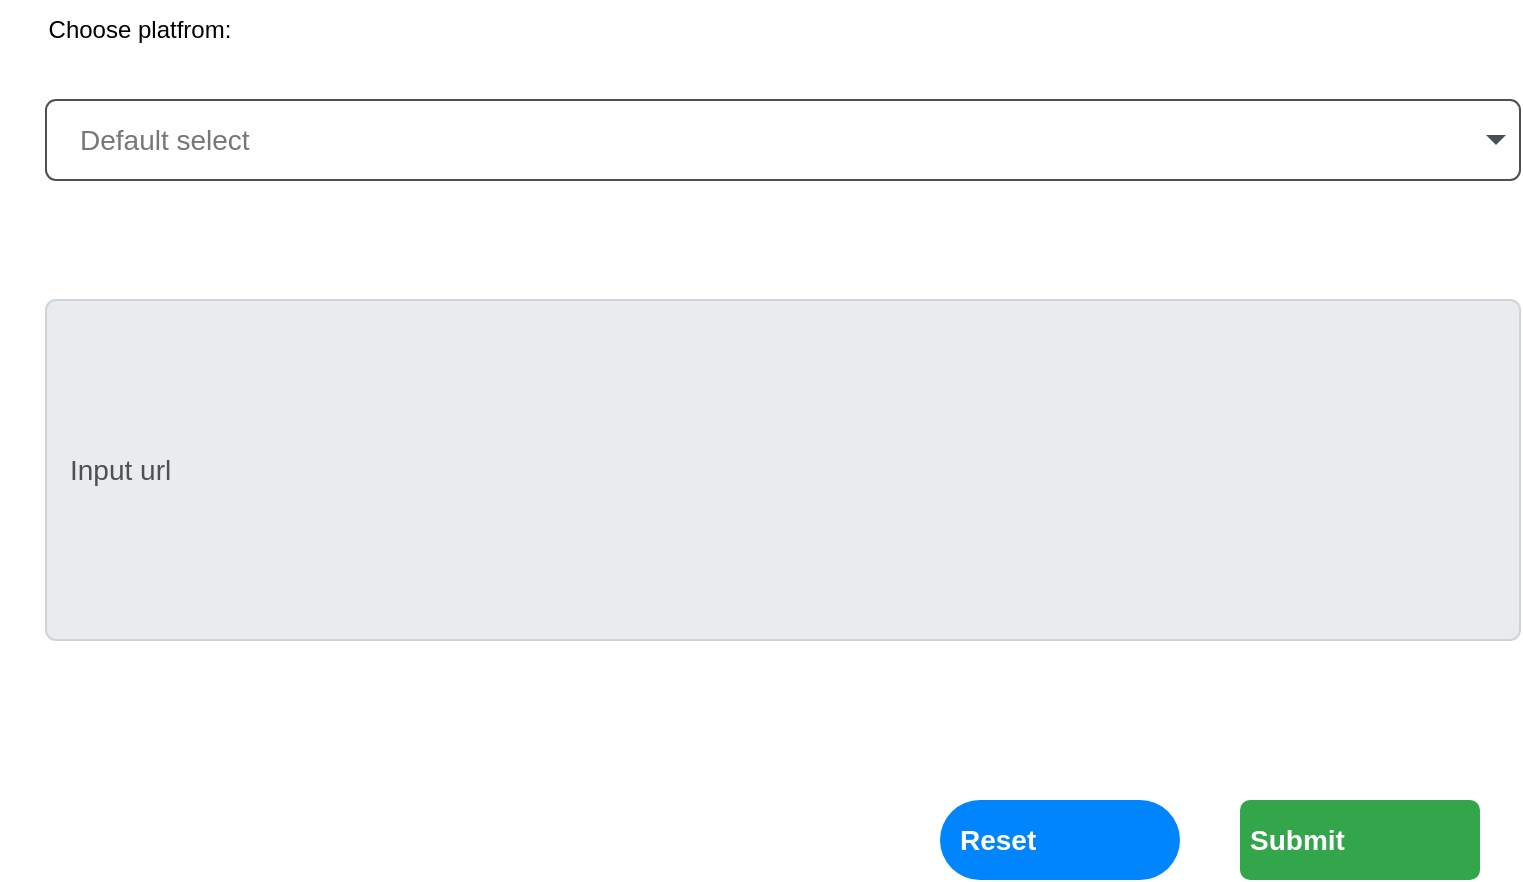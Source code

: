 <mxfile>
    <diagram id="oHeCHyOYNfK3uLgxyUOM" name="Page-1">
        <mxGraphModel dx="1147" dy="635" grid="1" gridSize="10" guides="1" tooltips="1" connect="1" arrows="1" fold="1" page="1" pageScale="1" pageWidth="827" pageHeight="1169" math="0" shadow="0">
            <root>
                <mxCell id="0"/>
                <mxCell id="1" parent="0"/>
                <mxCell id="2" value="Default select" style="html=1;shadow=0;dashed=0;shape=mxgraph.bootstrap.rrect;rSize=5;strokeColor=#505050;strokeWidth=1;fillColor=#ffffff;fontColor=#777777;whiteSpace=wrap;align=left;verticalAlign=middle;fontStyle=0;fontSize=14;spacingRight=0;spacing=17;" vertex="1" parent="1">
                    <mxGeometry x="43" y="100" width="737" height="40" as="geometry"/>
                </mxCell>
                <mxCell id="3" value="" style="shape=triangle;direction=south;fillColor=#495057;strokeColor=none;perimeter=none;" vertex="1" parent="2">
                    <mxGeometry x="1" y="0.5" width="10" height="5" relative="1" as="geometry">
                        <mxPoint x="-17" y="-2.5" as="offset"/>
                    </mxGeometry>
                </mxCell>
                <mxCell id="4" value="Choose platfrom:" style="text;html=1;strokeColor=none;fillColor=none;align=center;verticalAlign=middle;whiteSpace=wrap;rounded=0;" vertex="1" parent="1">
                    <mxGeometry x="20" y="50" width="140" height="30" as="geometry"/>
                </mxCell>
                <mxCell id="29" value="Input url" style="html=1;shadow=0;dashed=0;shape=mxgraph.bootstrap.rrect;rSize=5;strokeColor=#CED4DA;strokeWidth=1;fillColor=#E9ECEF;fontColor=#505050;whiteSpace=wrap;align=left;verticalAlign=middle;spacingLeft=10;fontSize=14;" vertex="1" parent="1">
                    <mxGeometry x="43" y="200" width="737" height="170" as="geometry"/>
                </mxCell>
                <mxCell id="30" value="Reset" style="rounded=1;whiteSpace=wrap;html=1;arcSize=50;strokeColor=none;strokeWidth=1;fillColor=#0085FC;fontColor=#FFFFFF;whiteSpace=wrap;align=left;verticalAlign=middle;spacingLeft=0;fontStyle=1;fontSize=14;spacing=10;" vertex="1" parent="1">
                    <mxGeometry x="490" y="450" width="120" height="40" as="geometry"/>
                </mxCell>
                <mxCell id="32" value="Submit" style="html=1;shadow=0;dashed=0;shape=mxgraph.bootstrap.rrect;rSize=5;strokeColor=none;strokeWidth=1;fillColor=#33A64C;fontColor=#FFFFFF;whiteSpace=wrap;align=left;verticalAlign=middle;spacingLeft=0;fontStyle=1;fontSize=14;spacing=5;" vertex="1" parent="1">
                    <mxGeometry x="640" y="450" width="120" height="40" as="geometry"/>
                </mxCell>
            </root>
        </mxGraphModel>
    </diagram>
</mxfile>